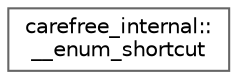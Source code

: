 digraph "类继承关系图"
{
 // LATEX_PDF_SIZE
  bgcolor="transparent";
  edge [fontname=Helvetica,fontsize=10,labelfontname=Helvetica,labelfontsize=10];
  node [fontname=Helvetica,fontsize=10,shape=box,height=0.2,width=0.4];
  rankdir="LR";
  Node0 [id="Node000000",label="carefree_internal::\l__enum_shortcut",height=0.2,width=0.4,color="grey40", fillcolor="white", style="filled",URL="$structcarefree__internal_1_1____enum__shortcut.html",tooltip=" "];
}
